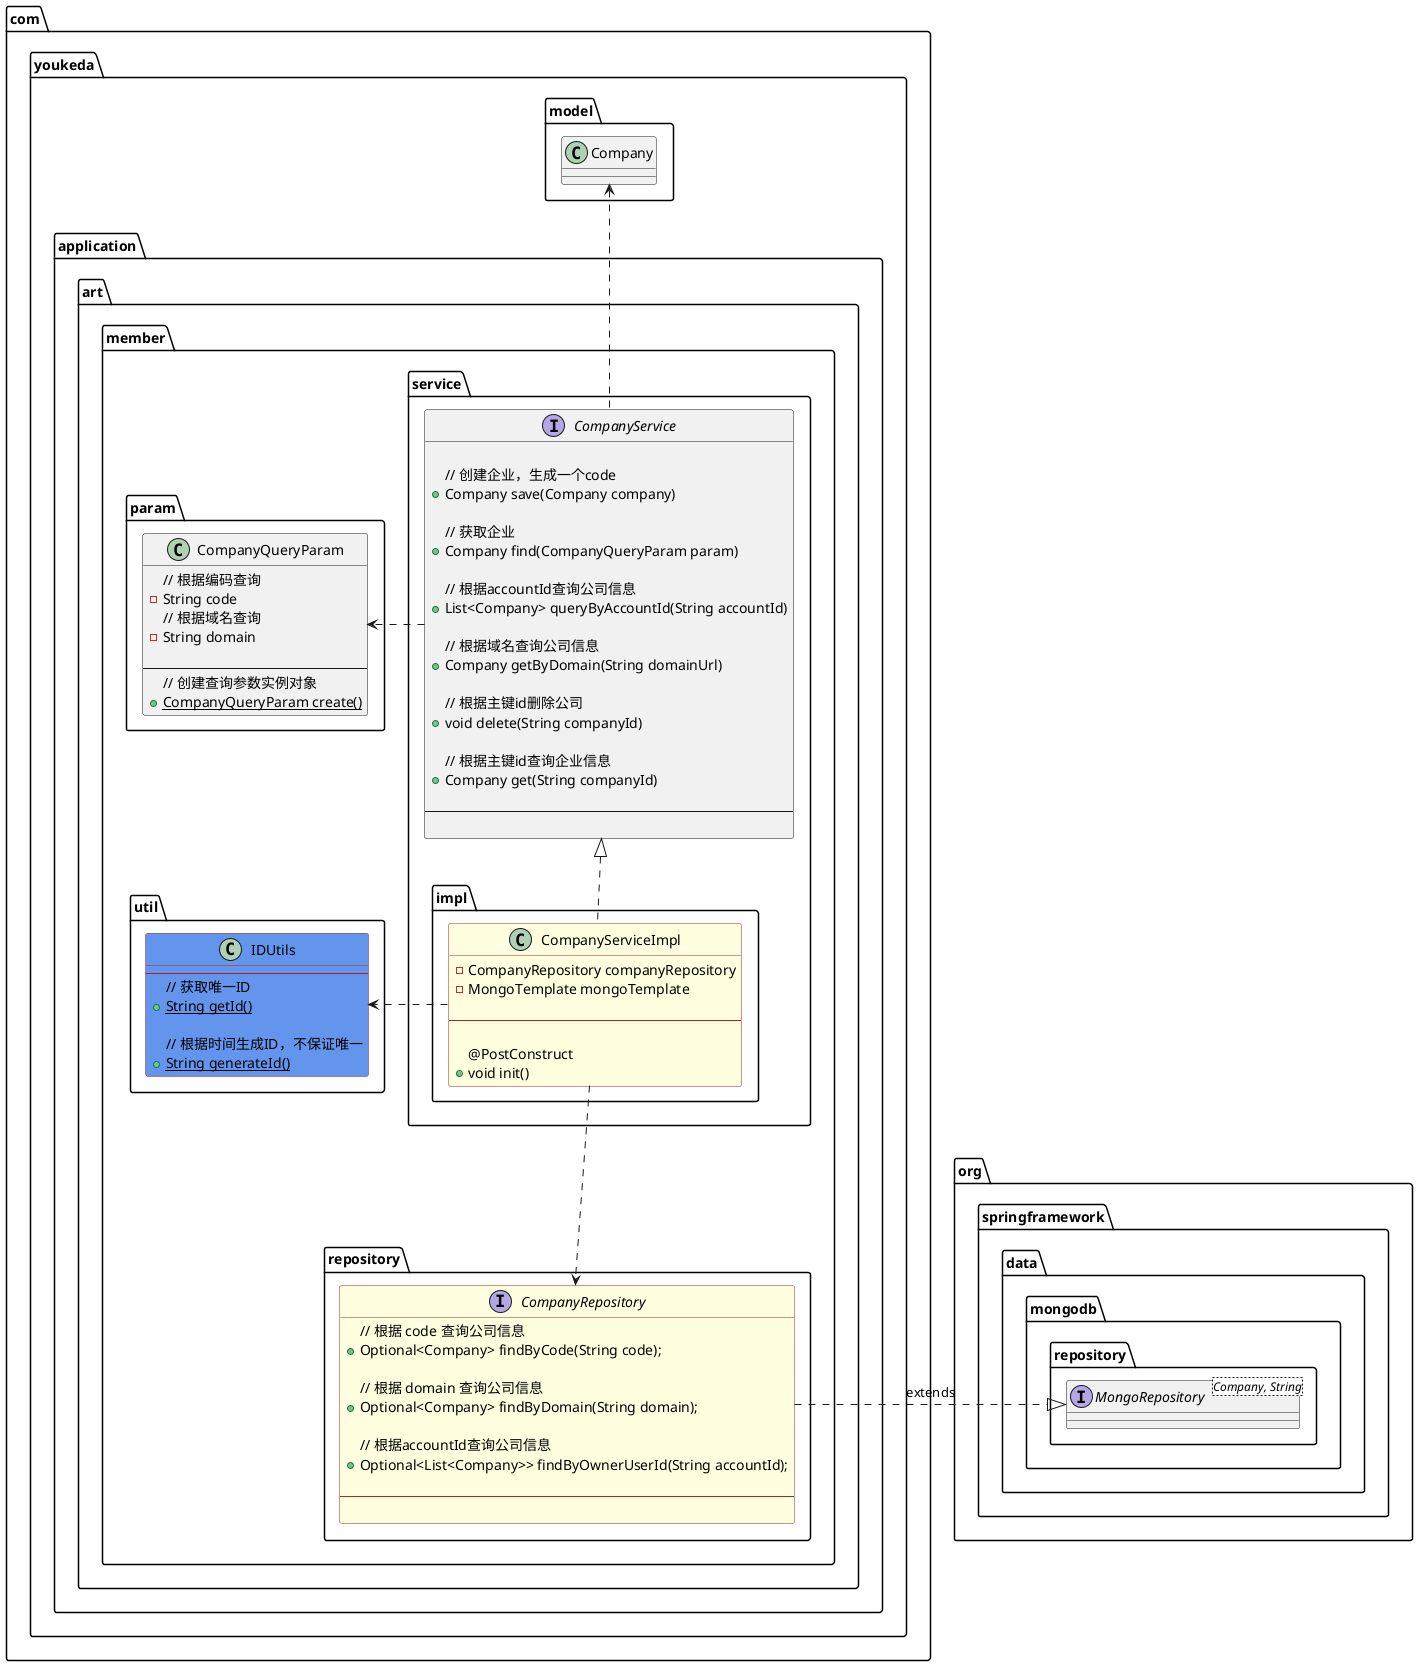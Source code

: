 @startuml


interface com.youkeda.application.art.member.service.CompanyService {

// 创建企业，生成一个code
+ Company save(Company company)

// 获取企业
+ Company find(CompanyQueryParam param)

// 根据accountId查询公司信息
+ List<Company> queryByAccountId(String accountId)

// 根据域名查询公司信息
+ Company getByDomain(String domainUrl)

// 根据主键id删除公司
+ void delete(String companyId)

// 根据主键id查询企业信息
+ Company get(String companyId)

----

}

class com.youkeda.application.art.member.param.CompanyQueryParam {
// 根据编码查询
- String code
// 根据域名查询
- String domain

----
// 创建查询参数实例对象
+ {static} CompanyQueryParam create()
}

class com.youkeda.model.Company {
}

interface org.springframework.data.mongodb.repository.MongoRepository <Company, String> {
}

interface com.youkeda.application.art.member.repository.CompanyRepository #LightYellow##FireBrick {
// 根据 code 查询公司信息
+ Optional<Company> findByCode(String code);

// 根据 domain 查询公司信息
+ Optional<Company> findByDomain(String domain);

// 根据accountId查询公司信息
+ Optional<List<Company>> findByOwnerUserId(String accountId);

----

}

class com.youkeda.application.art.member.service.impl.CompanyServiceImpl #LightYellow##FireBrick {
- CompanyRepository companyRepository
- MongoTemplate mongoTemplate

----

@PostConstruct
+ void init()
}

class com.youkeda.application.art.member.util.IDUtils #CornflowerBlue##FireBrick {
----
// 获取唯一ID
+ {static} String getId()

// 根据时间生成ID，不保证唯一
+ {static} String generateId()
}


com.youkeda.application.art.member.service.CompanyService .right.> com.youkeda.application.art.member.param.CompanyQueryParam
com.youkeda.application.art.member.service.CompanyService .up.> com.youkeda.model.Company

com.youkeda.application.art.member.service.CompanyService <|.. com.youkeda.application.art.member.service.impl.CompanyServiceImpl
com.youkeda.application.art.member.service.impl.CompanyServiceImpl .down.> com.youkeda.application.art.member.repository.CompanyRepository
com.youkeda.application.art.member.service.impl.CompanyServiceImpl .right.> com.youkeda.application.art.member.util.IDUtils

com.youkeda.application.art.member.repository.CompanyRepository .right.|>  org.springframework.data.mongodb.repository.MongoRepository: extends
@enduml